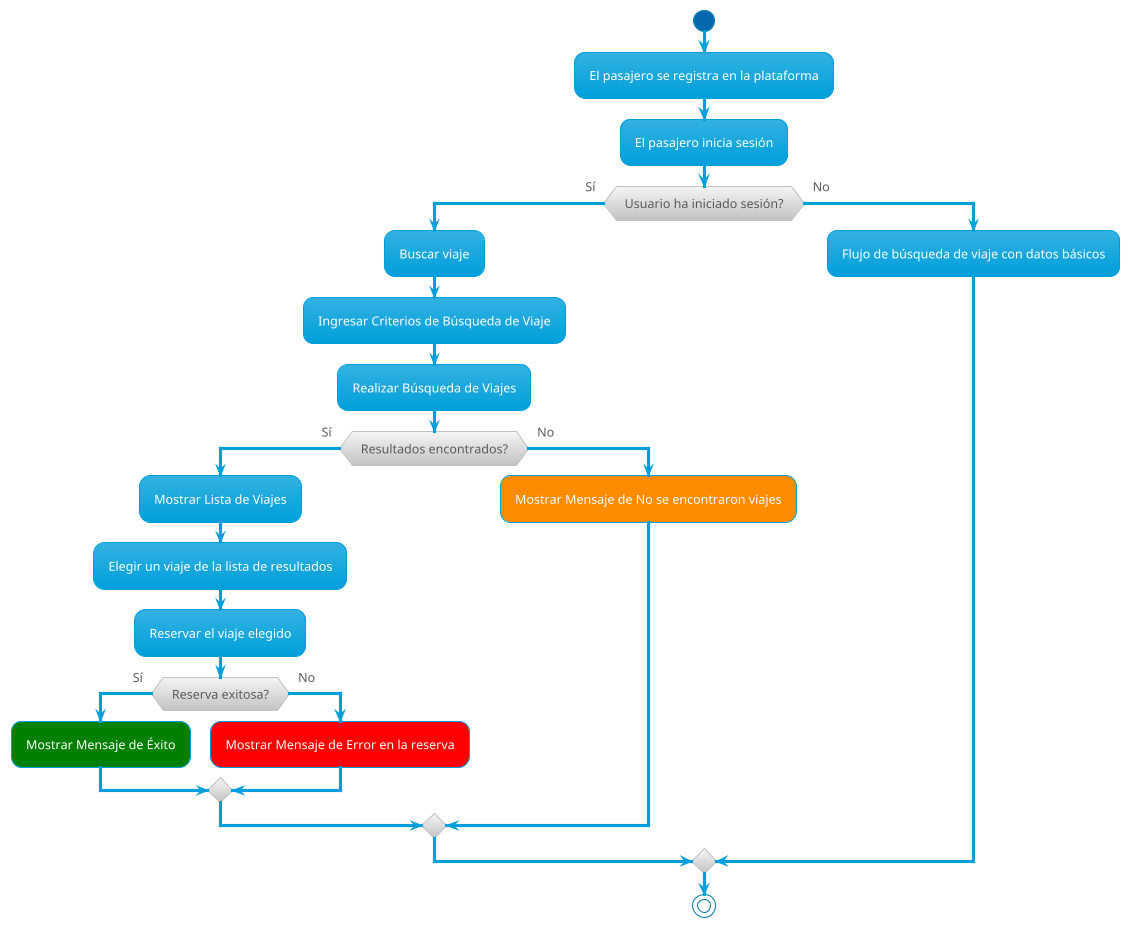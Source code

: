@startuml Activity Diagram RF16 - Reserva de viaje
!theme bluegray

!define RESERVAR Reservar
!define BUSCAR Buscar viaje
!define INGRESAR Ingresar Criterios de Búsqueda de Viaje
!define ELEGIR Elegir un viaje de la lista de resultados

start
:El pasajero se registra en la plataforma;
:El pasajero inicia sesión;
if (Usuario ha iniciado sesión?) then (Sí)
    :BUSCAR;
    :INGRESAR;
    :Realizar Búsqueda de Viajes;
    if (Resultados encontrados?) then (Sí)
        :Mostrar Lista de Viajes;
        :ELEGIR;
        :RESERVAR el viaje elegido;
        if (Reserva exitosa?) then (Sí)
            #green:Mostrar Mensaje de Éxito;
        else (No)
            #red:Mostrar Mensaje de Error en la reserva;
        endif
    else (No)
        #darkorange:Mostrar Mensaje de No se encontraron viajes;
    endif
else (No)
    :Flujo de búsqueda de viaje con datos básicos;
endif
stop
@enduml
